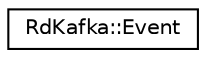 digraph "Graphical Class Hierarchy"
{
  edge [fontname="Helvetica",fontsize="10",labelfontname="Helvetica",labelfontsize="10"];
  node [fontname="Helvetica",fontsize="10",shape=record];
  rankdir="LR";
  Node1 [label="RdKafka::Event",height=0.2,width=0.4,color="black", fillcolor="white", style="filled",URL="$classRdKafka_1_1Event.html"];
}
